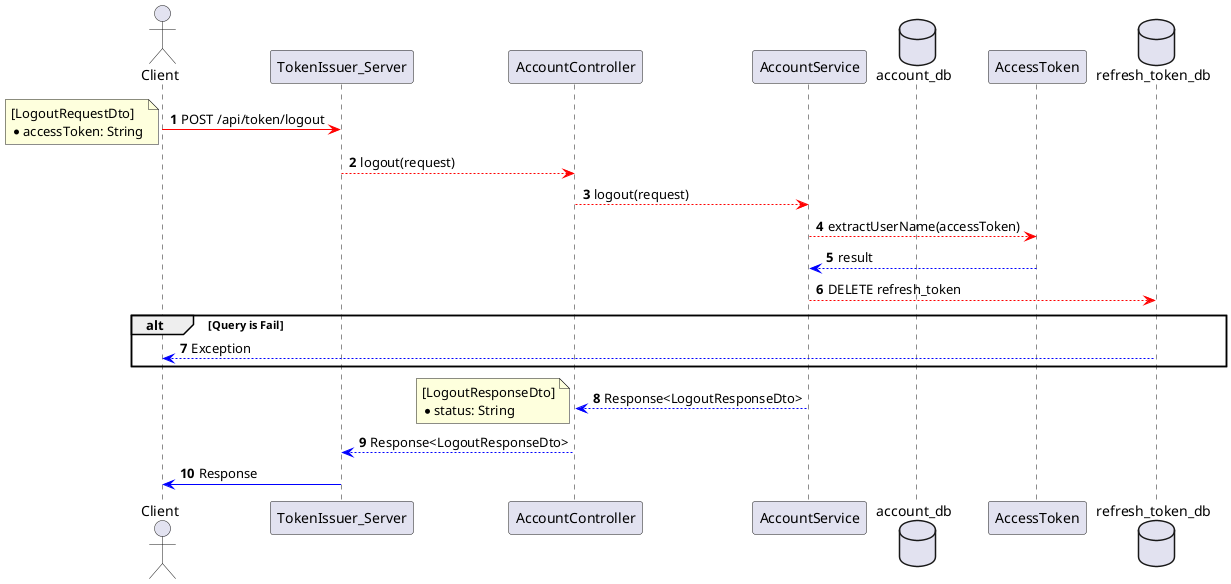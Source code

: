 @startuml
'https://plantuml.com/sequence-diagram

autonumber

actor Client as client
participant TokenIssuer_Server as server
participant AccountController as co
participant AccountService as sv
database account_db as acc_db
participant AccessToken as at
database refresh_token_db as ref_db

client -[#red]> server : POST /api/token/logout
note left
[LogoutRequestDto]
* accessToken: String
end note

autonumber 2
server --[#red]> co: logout(request)
co --[#red]> sv: logout(request)

sv --[#red]> at: extractUserName(accessToken)
at --[#blue]> sv: result

sv --[#red]>ref_db : DELETE refresh_token
alt Query is Fail
    ref_db --[#blue]> client: Exception
end

autonumber 8
co <[#blue]-- sv: Response<LogoutResponseDto>
note left
[LogoutResponseDto]
* status: String
end note
server <[#blue]-- co: Response<LogoutResponseDto>

client <[#blue]- server: Response

@enduml